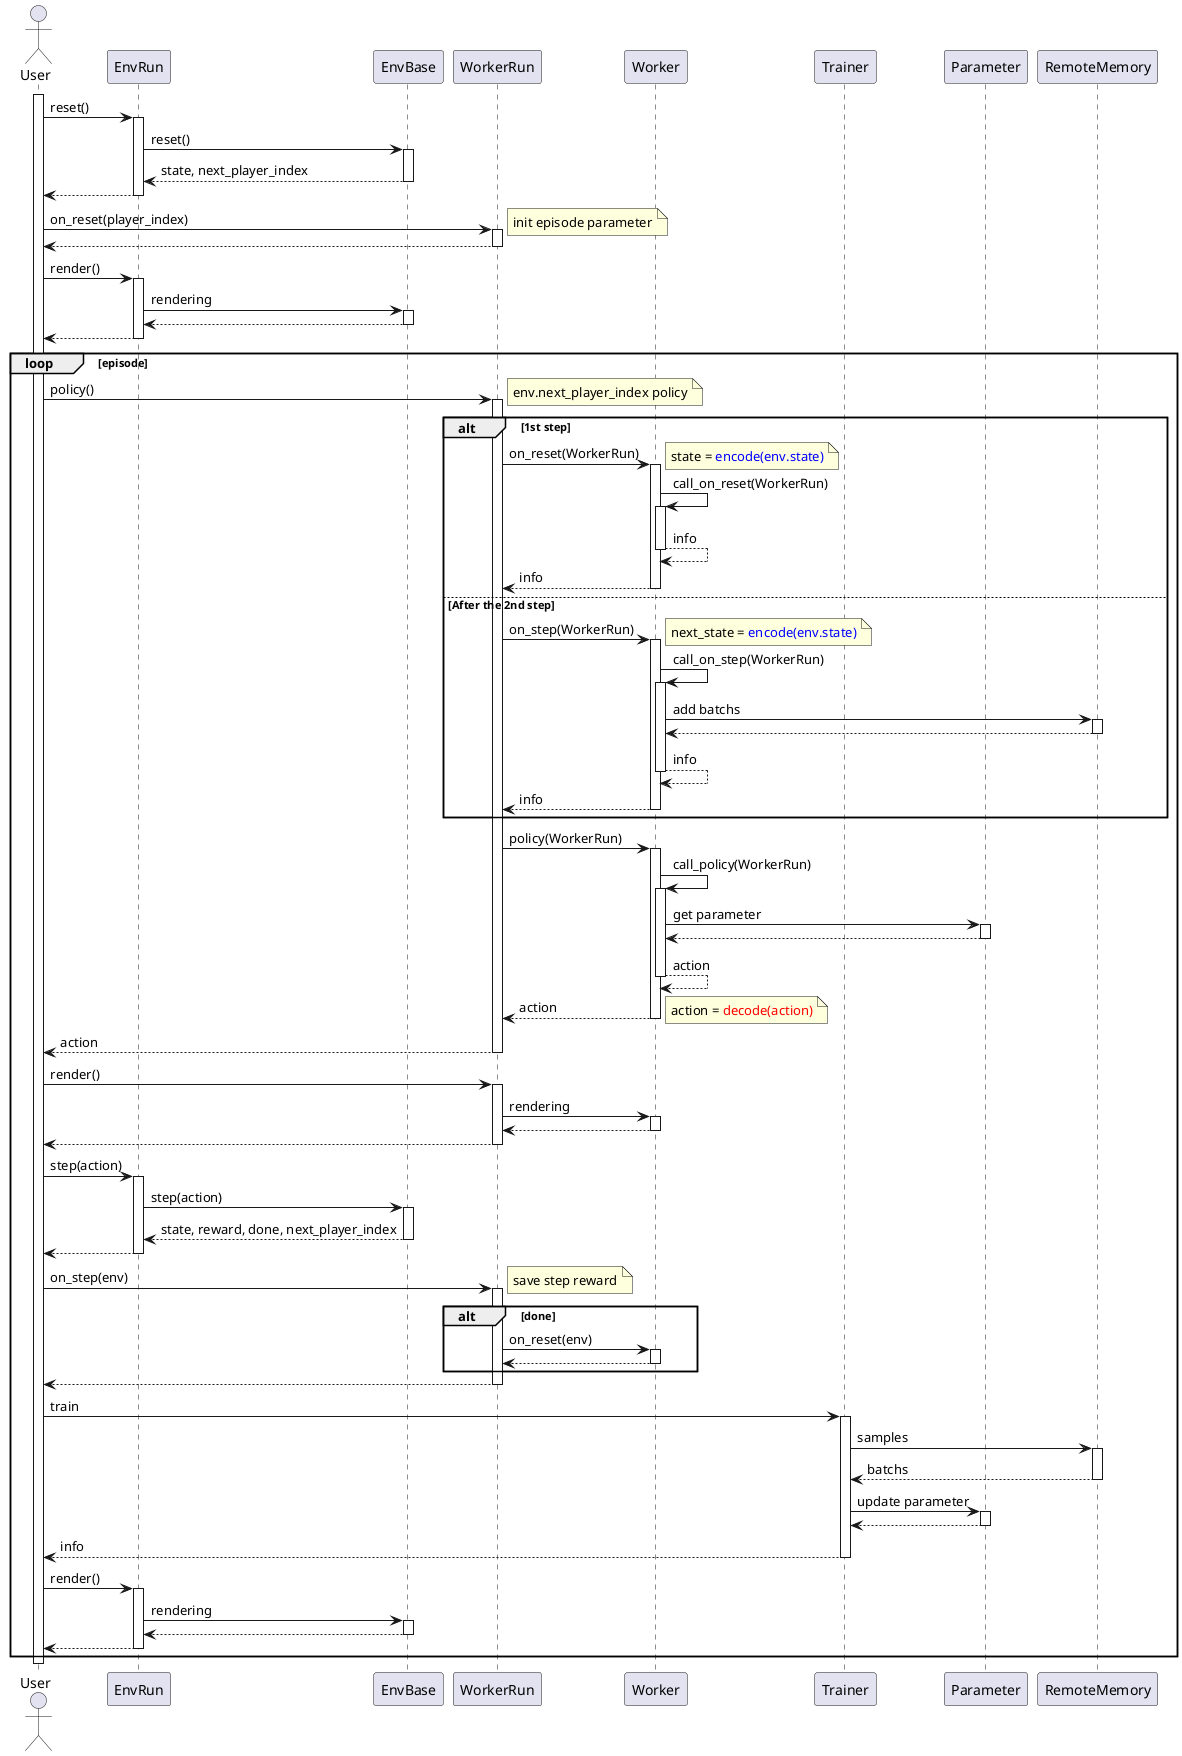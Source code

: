 @startuml playflow
autoactivate on

actor User

participant EnvRun
participant EnvBase

participant WorkerRun
participant Worker

participant Trainer
participant Parameter
participant RemoteMemory


activate User

User -> EnvRun: reset()
    EnvRun -> EnvBase: reset()
    return state, next_player_index
return

User -> WorkerRun: on_reset(player_index)
    note right: init episode parameter
return

User -> EnvRun: render()
    EnvRun -> EnvBase: rendering
    return
return

loop episode

    User -> WorkerRun: policy()
        note right
        env.next_player_index policy
        end note

        alt 1st step
            WorkerRun -> Worker: on_reset(WorkerRun)
                note right
                state = <color blue>encode(env.state)</color>
                end note
                Worker -> Worker: call_on_reset(WorkerRun)
                return info
            return info
        else After the 2nd step
            WorkerRun -> Worker: on_step(WorkerRun)
                note right
                next_state = <color blue>encode(env.state)</color>
                end note
                Worker -> Worker: call_on_step(WorkerRun)
                    Worker -> RemoteMemory: add batchs
                    return
                return info
            return info
        end

        WorkerRun -> Worker: policy(WorkerRun)
            Worker -> Worker: call_policy(WorkerRun)
                Worker -> Parameter: get parameter
                return
            return action
        return action
        note right
        action = <color red>decode(action)</color>
        end note
    return action

    User -> WorkerRun: render()
        WorkerRun -> Worker: rendering
        return
    return
    
    User -> EnvRun: step(action)
        EnvRun -> EnvBase: step(action)
        return state, reward, done, next_player_index
    return

    User -> WorkerRun: on_step(env)
        note right
        save step reward
        end note
        alt done
            WorkerRun -> Worker: on_reset(env)
            return
        end
    return

    User -> Trainer: train
        Trainer -> RemoteMemory: samples
        return batchs
        Trainer -> Parameter: update parameter
        return
    return info

    User -> EnvRun: render()
        EnvRun -> EnvBase: rendering
        return
    return

end
deactivate User

@enduml